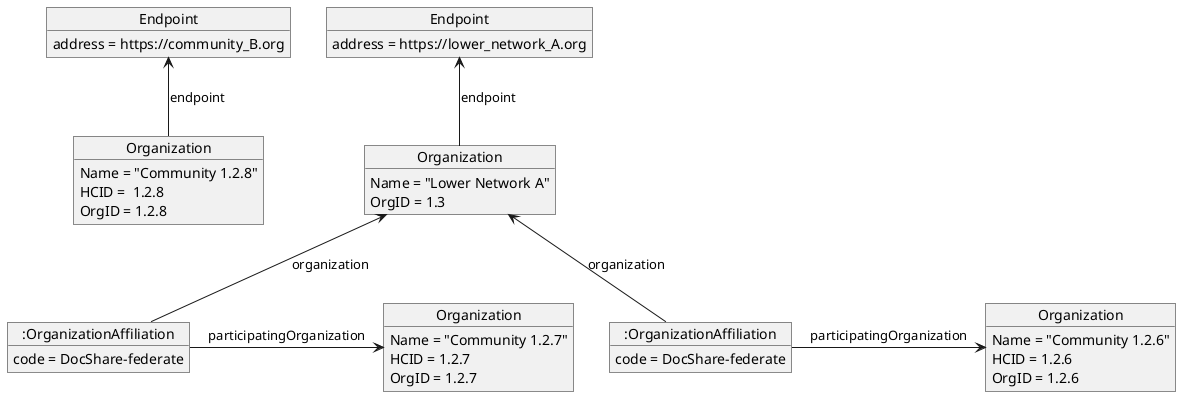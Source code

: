 @startuml mln-top-level-dir
hide footbox

object "Organization" as LNA
LNA : Name = "Lower Network A"
LNA : OrgID = 1.3
object "Organization" as HC7
HC7 : Name = "Community 1.2.7"
HC7 : HCID = 1.2.7
HC7 : OrgID = 1.2.7
object "Organization" as HC6
HC6 : Name = "Community 1.2.6"
HC6 : HCID = 1.2.6
HC6 : OrgID = 1.2.6
object "Endpoint" as EndpointA
EndpointA : address = https://lower_network_A.org
object ":OrganizationAffiliation" as OrgAff7
OrgAff7 : code = DocShare-federate
OrgAff7 -> HC7 : participatingOrganization
LNA <-- OrgAff7 : organization
object ":OrganizationAffiliation" as OrgAff6
OrgAff6 : code = DocShare-federate
OrgAff6 -> HC6 : participatingOrganization
LNA <-- OrgAff6 : organization
EndpointA <-- LNA : endpoint

object "Organization" as HC8
HC8 : Name = "Community 1.2.8"
HC8 : HCID =  1.2.8
HC8 : OrgID = 1.2.8
object "Endpoint" as EndpointB
EndpointB : address = https://community_B.org

HC8 -u-> EndpointB : endpoint

@enduml
